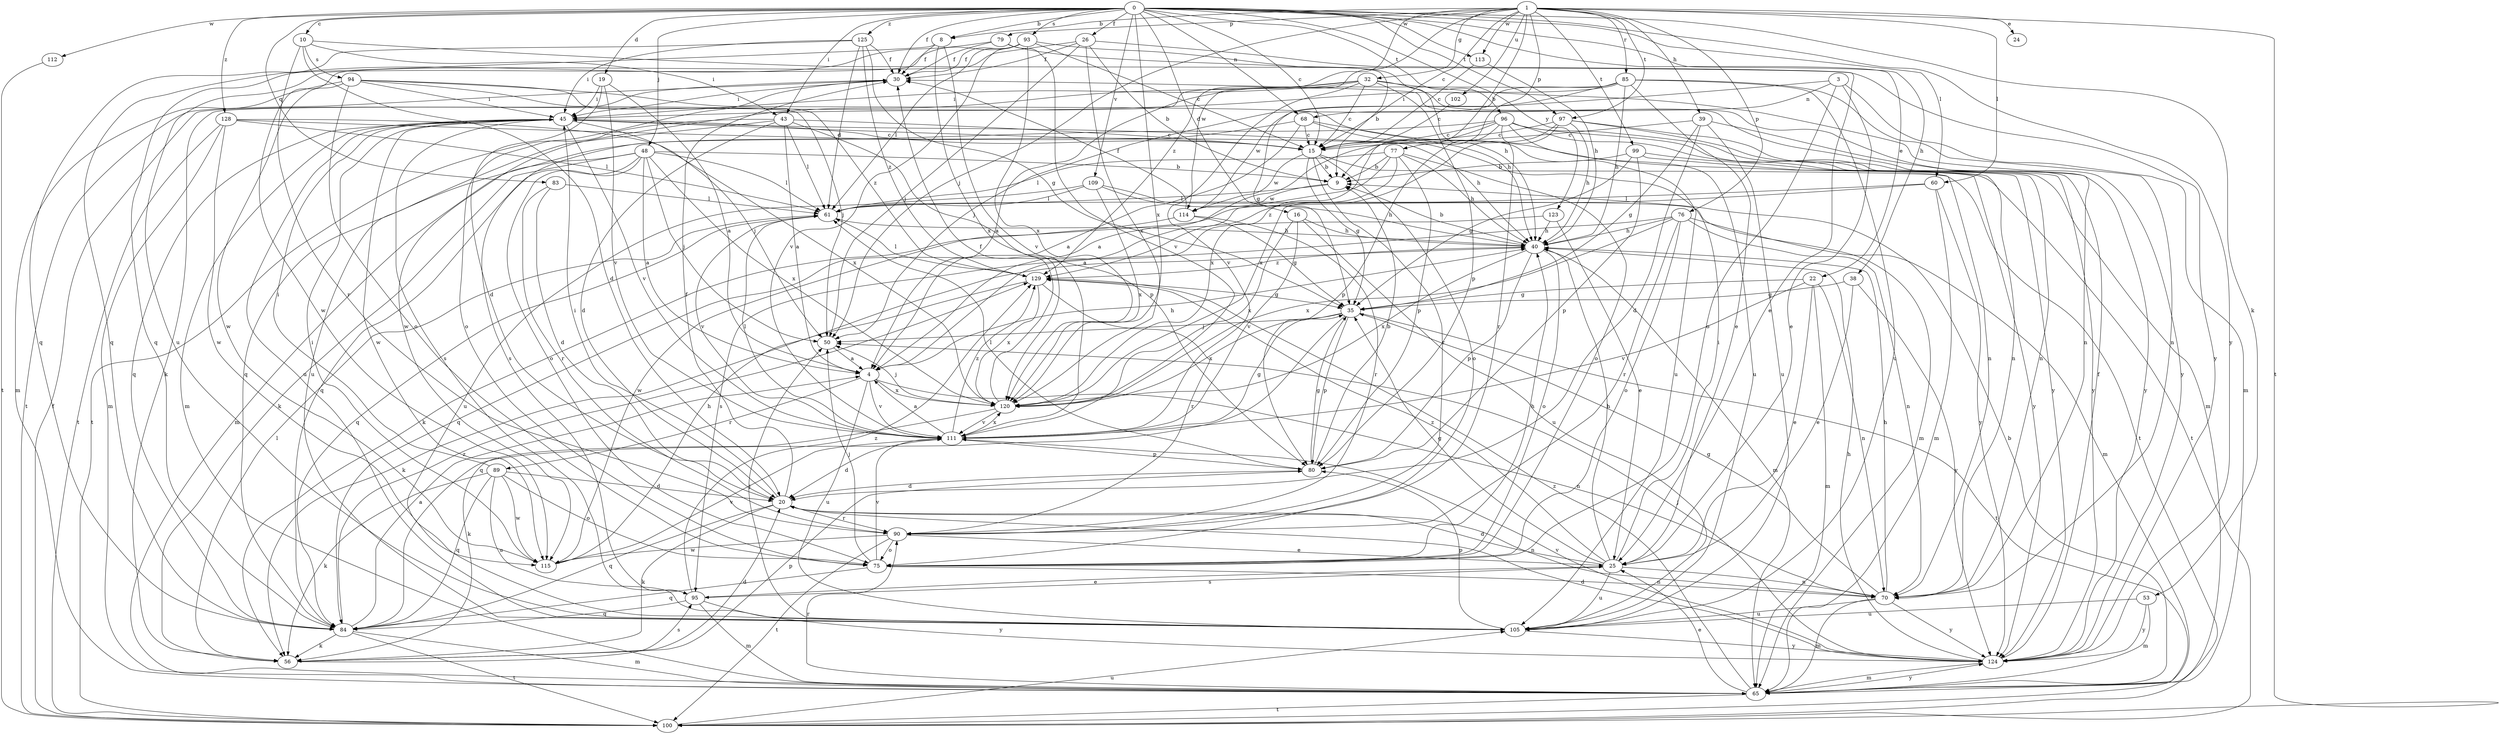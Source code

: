 strict digraph  {
0;
1;
3;
4;
8;
9;
10;
15;
16;
19;
20;
22;
24;
25;
26;
30;
32;
35;
38;
39;
40;
43;
45;
48;
50;
53;
56;
60;
61;
65;
68;
70;
75;
76;
77;
79;
80;
83;
84;
85;
89;
90;
93;
94;
95;
96;
97;
99;
100;
102;
105;
109;
111;
112;
113;
114;
115;
120;
123;
124;
125;
128;
129;
0 -> 8  [label=b];
0 -> 10  [label=c];
0 -> 15  [label=c];
0 -> 16  [label=d];
0 -> 19  [label=d];
0 -> 22  [label=e];
0 -> 26  [label=f];
0 -> 30  [label=f];
0 -> 38  [label=h];
0 -> 43  [label=i];
0 -> 48  [label=j];
0 -> 53  [label=k];
0 -> 60  [label=l];
0 -> 68  [label=n];
0 -> 83  [label=q];
0 -> 93  [label=s];
0 -> 96  [label=t];
0 -> 97  [label=t];
0 -> 109  [label=v];
0 -> 112  [label=w];
0 -> 113  [label=w];
0 -> 120  [label=x];
0 -> 123  [label=y];
0 -> 124  [label=y];
0 -> 125  [label=z];
0 -> 128  [label=z];
1 -> 8  [label=b];
1 -> 9  [label=b];
1 -> 15  [label=c];
1 -> 24  [label=e];
1 -> 32  [label=g];
1 -> 39  [label=h];
1 -> 50  [label=j];
1 -> 60  [label=l];
1 -> 76  [label=p];
1 -> 77  [label=p];
1 -> 79  [label=p];
1 -> 85  [label=r];
1 -> 97  [label=t];
1 -> 99  [label=t];
1 -> 100  [label=t];
1 -> 102  [label=u];
1 -> 113  [label=w];
1 -> 114  [label=w];
1 -> 129  [label=z];
3 -> 25  [label=e];
3 -> 65  [label=m];
3 -> 68  [label=n];
3 -> 75  [label=o];
3 -> 114  [label=w];
4 -> 40  [label=h];
4 -> 70  [label=n];
4 -> 89  [label=r];
4 -> 105  [label=u];
4 -> 111  [label=v];
4 -> 120  [label=x];
8 -> 30  [label=f];
8 -> 84  [label=q];
8 -> 111  [label=v];
8 -> 120  [label=x];
9 -> 61  [label=l];
9 -> 114  [label=w];
10 -> 20  [label=d];
10 -> 43  [label=i];
10 -> 90  [label=r];
10 -> 94  [label=s];
10 -> 124  [label=y];
15 -> 9  [label=b];
15 -> 35  [label=g];
15 -> 75  [label=o];
15 -> 90  [label=r];
15 -> 100  [label=t];
15 -> 114  [label=w];
16 -> 40  [label=h];
16 -> 105  [label=u];
16 -> 111  [label=v];
16 -> 120  [label=x];
19 -> 4  [label=a];
19 -> 20  [label=d];
19 -> 45  [label=i];
19 -> 111  [label=v];
20 -> 30  [label=f];
20 -> 45  [label=i];
20 -> 56  [label=k];
20 -> 70  [label=n];
20 -> 84  [label=q];
20 -> 90  [label=r];
22 -> 25  [label=e];
22 -> 35  [label=g];
22 -> 65  [label=m];
22 -> 70  [label=n];
22 -> 111  [label=v];
25 -> 20  [label=d];
25 -> 35  [label=g];
25 -> 40  [label=h];
25 -> 45  [label=i];
25 -> 70  [label=n];
25 -> 95  [label=s];
25 -> 105  [label=u];
25 -> 129  [label=z];
26 -> 9  [label=b];
26 -> 25  [label=e];
26 -> 30  [label=f];
26 -> 50  [label=j];
26 -> 115  [label=w];
26 -> 120  [label=x];
30 -> 45  [label=i];
30 -> 75  [label=o];
30 -> 100  [label=t];
32 -> 4  [label=a];
32 -> 15  [label=c];
32 -> 45  [label=i];
32 -> 70  [label=n];
32 -> 80  [label=p];
32 -> 111  [label=v];
32 -> 115  [label=w];
32 -> 124  [label=y];
35 -> 50  [label=j];
35 -> 80  [label=p];
35 -> 84  [label=q];
35 -> 100  [label=t];
35 -> 120  [label=x];
38 -> 25  [label=e];
38 -> 35  [label=g];
38 -> 124  [label=y];
39 -> 15  [label=c];
39 -> 20  [label=d];
39 -> 35  [label=g];
39 -> 105  [label=u];
39 -> 124  [label=y];
40 -> 9  [label=b];
40 -> 65  [label=m];
40 -> 75  [label=o];
40 -> 80  [label=p];
40 -> 120  [label=x];
40 -> 129  [label=z];
43 -> 4  [label=a];
43 -> 15  [label=c];
43 -> 20  [label=d];
43 -> 61  [label=l];
43 -> 80  [label=p];
43 -> 100  [label=t];
43 -> 105  [label=u];
45 -> 15  [label=c];
45 -> 40  [label=h];
45 -> 50  [label=j];
45 -> 65  [label=m];
45 -> 84  [label=q];
45 -> 95  [label=s];
45 -> 105  [label=u];
45 -> 111  [label=v];
45 -> 115  [label=w];
48 -> 4  [label=a];
48 -> 9  [label=b];
48 -> 50  [label=j];
48 -> 56  [label=k];
48 -> 61  [label=l];
48 -> 65  [label=m];
48 -> 75  [label=o];
48 -> 84  [label=q];
48 -> 120  [label=x];
50 -> 4  [label=a];
53 -> 65  [label=m];
53 -> 105  [label=u];
53 -> 124  [label=y];
56 -> 20  [label=d];
56 -> 61  [label=l];
56 -> 80  [label=p];
56 -> 95  [label=s];
60 -> 56  [label=k];
60 -> 61  [label=l];
60 -> 65  [label=m];
60 -> 124  [label=y];
61 -> 40  [label=h];
61 -> 84  [label=q];
61 -> 111  [label=v];
65 -> 9  [label=b];
65 -> 25  [label=e];
65 -> 90  [label=r];
65 -> 100  [label=t];
65 -> 124  [label=y];
65 -> 129  [label=z];
68 -> 4  [label=a];
68 -> 15  [label=c];
68 -> 70  [label=n];
68 -> 95  [label=s];
68 -> 105  [label=u];
70 -> 35  [label=g];
70 -> 40  [label=h];
70 -> 65  [label=m];
70 -> 105  [label=u];
70 -> 124  [label=y];
75 -> 40  [label=h];
75 -> 50  [label=j];
75 -> 70  [label=n];
75 -> 84  [label=q];
75 -> 111  [label=v];
76 -> 40  [label=h];
76 -> 65  [label=m];
76 -> 70  [label=n];
76 -> 75  [label=o];
76 -> 90  [label=r];
76 -> 95  [label=s];
76 -> 120  [label=x];
77 -> 4  [label=a];
77 -> 9  [label=b];
77 -> 40  [label=h];
77 -> 61  [label=l];
77 -> 75  [label=o];
77 -> 80  [label=p];
77 -> 129  [label=z];
79 -> 9  [label=b];
79 -> 30  [label=f];
79 -> 84  [label=q];
79 -> 111  [label=v];
80 -> 9  [label=b];
80 -> 20  [label=d];
80 -> 35  [label=g];
80 -> 61  [label=l];
83 -> 20  [label=d];
83 -> 61  [label=l];
83 -> 90  [label=r];
84 -> 4  [label=a];
84 -> 56  [label=k];
84 -> 65  [label=m];
84 -> 100  [label=t];
84 -> 129  [label=z];
85 -> 25  [label=e];
85 -> 35  [label=g];
85 -> 40  [label=h];
85 -> 45  [label=i];
85 -> 50  [label=j];
85 -> 56  [label=k];
85 -> 70  [label=n];
85 -> 105  [label=u];
89 -> 20  [label=d];
89 -> 45  [label=i];
89 -> 56  [label=k];
89 -> 75  [label=o];
89 -> 84  [label=q];
89 -> 105  [label=u];
89 -> 115  [label=w];
90 -> 25  [label=e];
90 -> 75  [label=o];
90 -> 100  [label=t];
90 -> 115  [label=w];
93 -> 15  [label=c];
93 -> 30  [label=f];
93 -> 40  [label=h];
93 -> 61  [label=l];
93 -> 105  [label=u];
93 -> 111  [label=v];
93 -> 120  [label=x];
94 -> 40  [label=h];
94 -> 45  [label=i];
94 -> 50  [label=j];
94 -> 65  [label=m];
94 -> 75  [label=o];
94 -> 115  [label=w];
94 -> 129  [label=z];
95 -> 25  [label=e];
95 -> 65  [label=m];
95 -> 84  [label=q];
95 -> 124  [label=y];
95 -> 129  [label=z];
96 -> 15  [label=c];
96 -> 65  [label=m];
96 -> 70  [label=n];
96 -> 80  [label=p];
96 -> 84  [label=q];
96 -> 90  [label=r];
96 -> 105  [label=u];
96 -> 120  [label=x];
96 -> 124  [label=y];
97 -> 4  [label=a];
97 -> 15  [label=c];
97 -> 40  [label=h];
97 -> 70  [label=n];
97 -> 120  [label=x];
97 -> 124  [label=y];
99 -> 9  [label=b];
99 -> 35  [label=g];
99 -> 80  [label=p];
99 -> 100  [label=t];
99 -> 124  [label=y];
100 -> 30  [label=f];
100 -> 105  [label=u];
102 -> 15  [label=c];
105 -> 50  [label=j];
105 -> 80  [label=p];
105 -> 124  [label=y];
109 -> 40  [label=h];
109 -> 61  [label=l];
109 -> 65  [label=m];
109 -> 105  [label=u];
109 -> 120  [label=x];
111 -> 4  [label=a];
111 -> 20  [label=d];
111 -> 35  [label=g];
111 -> 61  [label=l];
111 -> 80  [label=p];
111 -> 120  [label=x];
111 -> 129  [label=z];
112 -> 100  [label=t];
113 -> 15  [label=c];
113 -> 40  [label=h];
114 -> 30  [label=f];
114 -> 35  [label=g];
114 -> 90  [label=r];
114 -> 115  [label=w];
115 -> 40  [label=h];
115 -> 45  [label=i];
115 -> 111  [label=v];
120 -> 30  [label=f];
120 -> 50  [label=j];
120 -> 56  [label=k];
120 -> 111  [label=v];
123 -> 25  [label=e];
123 -> 40  [label=h];
123 -> 84  [label=q];
124 -> 20  [label=d];
124 -> 30  [label=f];
124 -> 40  [label=h];
124 -> 50  [label=j];
124 -> 65  [label=m];
124 -> 111  [label=v];
125 -> 30  [label=f];
125 -> 35  [label=g];
125 -> 45  [label=i];
125 -> 61  [label=l];
125 -> 84  [label=q];
125 -> 129  [label=z];
128 -> 15  [label=c];
128 -> 61  [label=l];
128 -> 65  [label=m];
128 -> 100  [label=t];
128 -> 115  [label=w];
128 -> 120  [label=x];
129 -> 35  [label=g];
129 -> 56  [label=k];
129 -> 61  [label=l];
129 -> 90  [label=r];
129 -> 120  [label=x];
}
